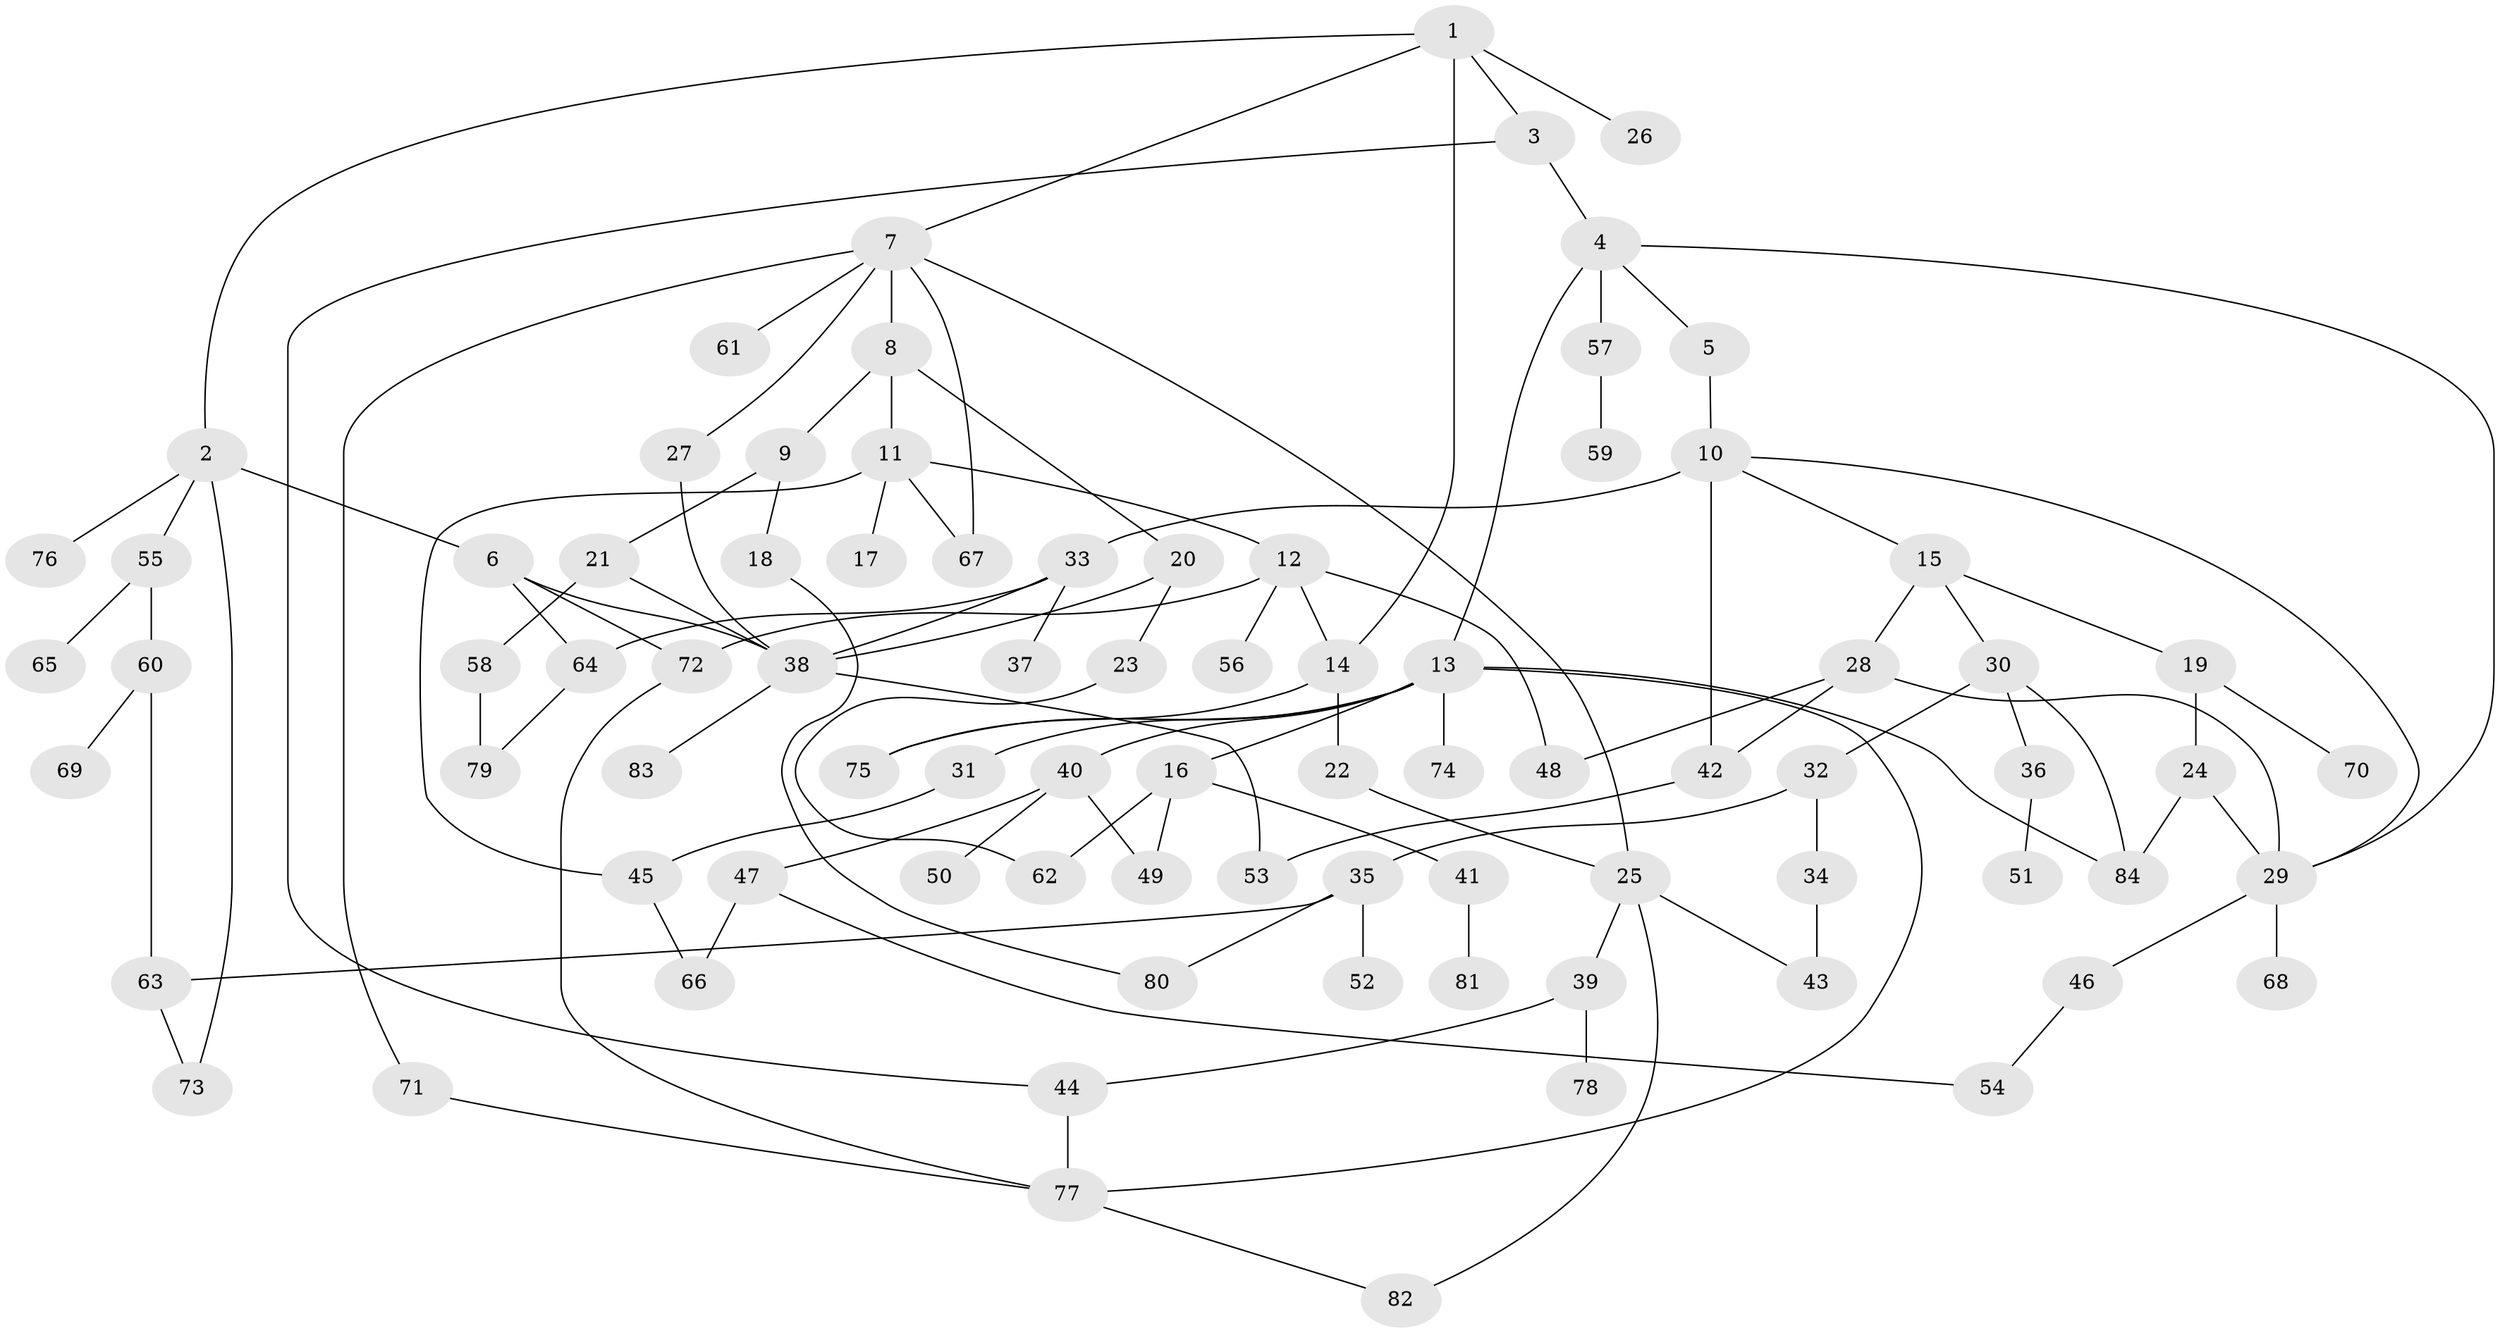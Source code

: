 // Generated by graph-tools (version 1.1) at 2025/42/03/09/25 04:42:34]
// undirected, 84 vertices, 116 edges
graph export_dot {
graph [start="1"]
  node [color=gray90,style=filled];
  1;
  2;
  3;
  4;
  5;
  6;
  7;
  8;
  9;
  10;
  11;
  12;
  13;
  14;
  15;
  16;
  17;
  18;
  19;
  20;
  21;
  22;
  23;
  24;
  25;
  26;
  27;
  28;
  29;
  30;
  31;
  32;
  33;
  34;
  35;
  36;
  37;
  38;
  39;
  40;
  41;
  42;
  43;
  44;
  45;
  46;
  47;
  48;
  49;
  50;
  51;
  52;
  53;
  54;
  55;
  56;
  57;
  58;
  59;
  60;
  61;
  62;
  63;
  64;
  65;
  66;
  67;
  68;
  69;
  70;
  71;
  72;
  73;
  74;
  75;
  76;
  77;
  78;
  79;
  80;
  81;
  82;
  83;
  84;
  1 -- 2;
  1 -- 3;
  1 -- 7;
  1 -- 26;
  1 -- 14;
  2 -- 6;
  2 -- 55;
  2 -- 76;
  2 -- 73;
  3 -- 4;
  3 -- 44;
  4 -- 5;
  4 -- 13;
  4 -- 57;
  4 -- 29;
  5 -- 10;
  6 -- 64;
  6 -- 72;
  6 -- 38;
  7 -- 8;
  7 -- 27;
  7 -- 61;
  7 -- 67;
  7 -- 71;
  7 -- 25;
  8 -- 9;
  8 -- 11;
  8 -- 20;
  9 -- 18;
  9 -- 21;
  10 -- 15;
  10 -- 33;
  10 -- 42;
  10 -- 29;
  11 -- 12;
  11 -- 17;
  11 -- 45;
  11 -- 67;
  12 -- 14;
  12 -- 56;
  12 -- 48;
  12 -- 72;
  13 -- 16;
  13 -- 31;
  13 -- 40;
  13 -- 74;
  13 -- 75;
  13 -- 77;
  13 -- 84;
  14 -- 22;
  14 -- 75;
  15 -- 19;
  15 -- 28;
  15 -- 30;
  16 -- 41;
  16 -- 49;
  16 -- 62;
  18 -- 80;
  19 -- 24;
  19 -- 70;
  20 -- 23;
  20 -- 38;
  21 -- 58;
  21 -- 38;
  22 -- 25;
  23 -- 62;
  24 -- 84;
  24 -- 29;
  25 -- 39;
  25 -- 43;
  25 -- 82;
  27 -- 38;
  28 -- 29;
  28 -- 48;
  28 -- 42;
  29 -- 46;
  29 -- 68;
  30 -- 32;
  30 -- 36;
  30 -- 84;
  31 -- 45;
  32 -- 34;
  32 -- 35;
  33 -- 37;
  33 -- 38;
  33 -- 64;
  34 -- 43;
  35 -- 52;
  35 -- 80;
  35 -- 63;
  36 -- 51;
  38 -- 53;
  38 -- 83;
  39 -- 44;
  39 -- 78;
  40 -- 47;
  40 -- 50;
  40 -- 49;
  41 -- 81;
  42 -- 53;
  44 -- 77;
  45 -- 66;
  46 -- 54;
  47 -- 66;
  47 -- 54;
  55 -- 60;
  55 -- 65;
  57 -- 59;
  58 -- 79;
  60 -- 63;
  60 -- 69;
  63 -- 73;
  64 -- 79;
  71 -- 77;
  72 -- 77;
  77 -- 82;
}
